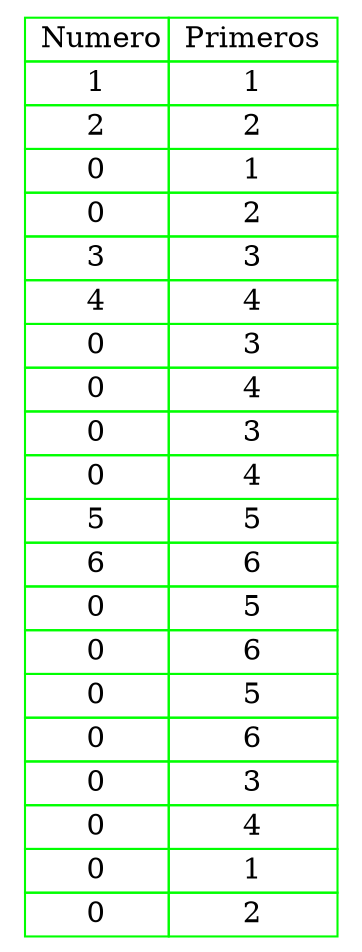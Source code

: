 digraph H {
tbl [
shape=plaintext 
label=<
<table border='0' cellborder='1' color='green' cellspacing='0'>
<tr><td> Numero</td><td> Primeros </td></tr><tr><td>1</td><td>1</td></tr>
<tr><td>2</td><td>2</td></tr>
<tr><td>0</td><td>1</td></tr>
<tr><td>0</td><td>2</td></tr>
<tr><td>3</td><td>3</td></tr>
<tr><td>4</td><td>4</td></tr>
<tr><td>0</td><td>3</td></tr>
<tr><td>0</td><td>4</td></tr>
<tr><td>0</td><td>3</td></tr>
<tr><td>0</td><td>4</td></tr>
<tr><td>5</td><td>5</td></tr>
<tr><td>6</td><td>6</td></tr>
<tr><td>0</td><td>5</td></tr>
<tr><td>0</td><td>6</td></tr>
<tr><td>0</td><td>5</td></tr>
<tr><td>0</td><td>6</td></tr>
<tr><td>0</td><td>3</td></tr>
<tr><td>0</td><td>4</td></tr>
<tr><td>0</td><td>1</td></tr>
<tr><td>0</td><td>2</td></tr>
</table> 
>];
}